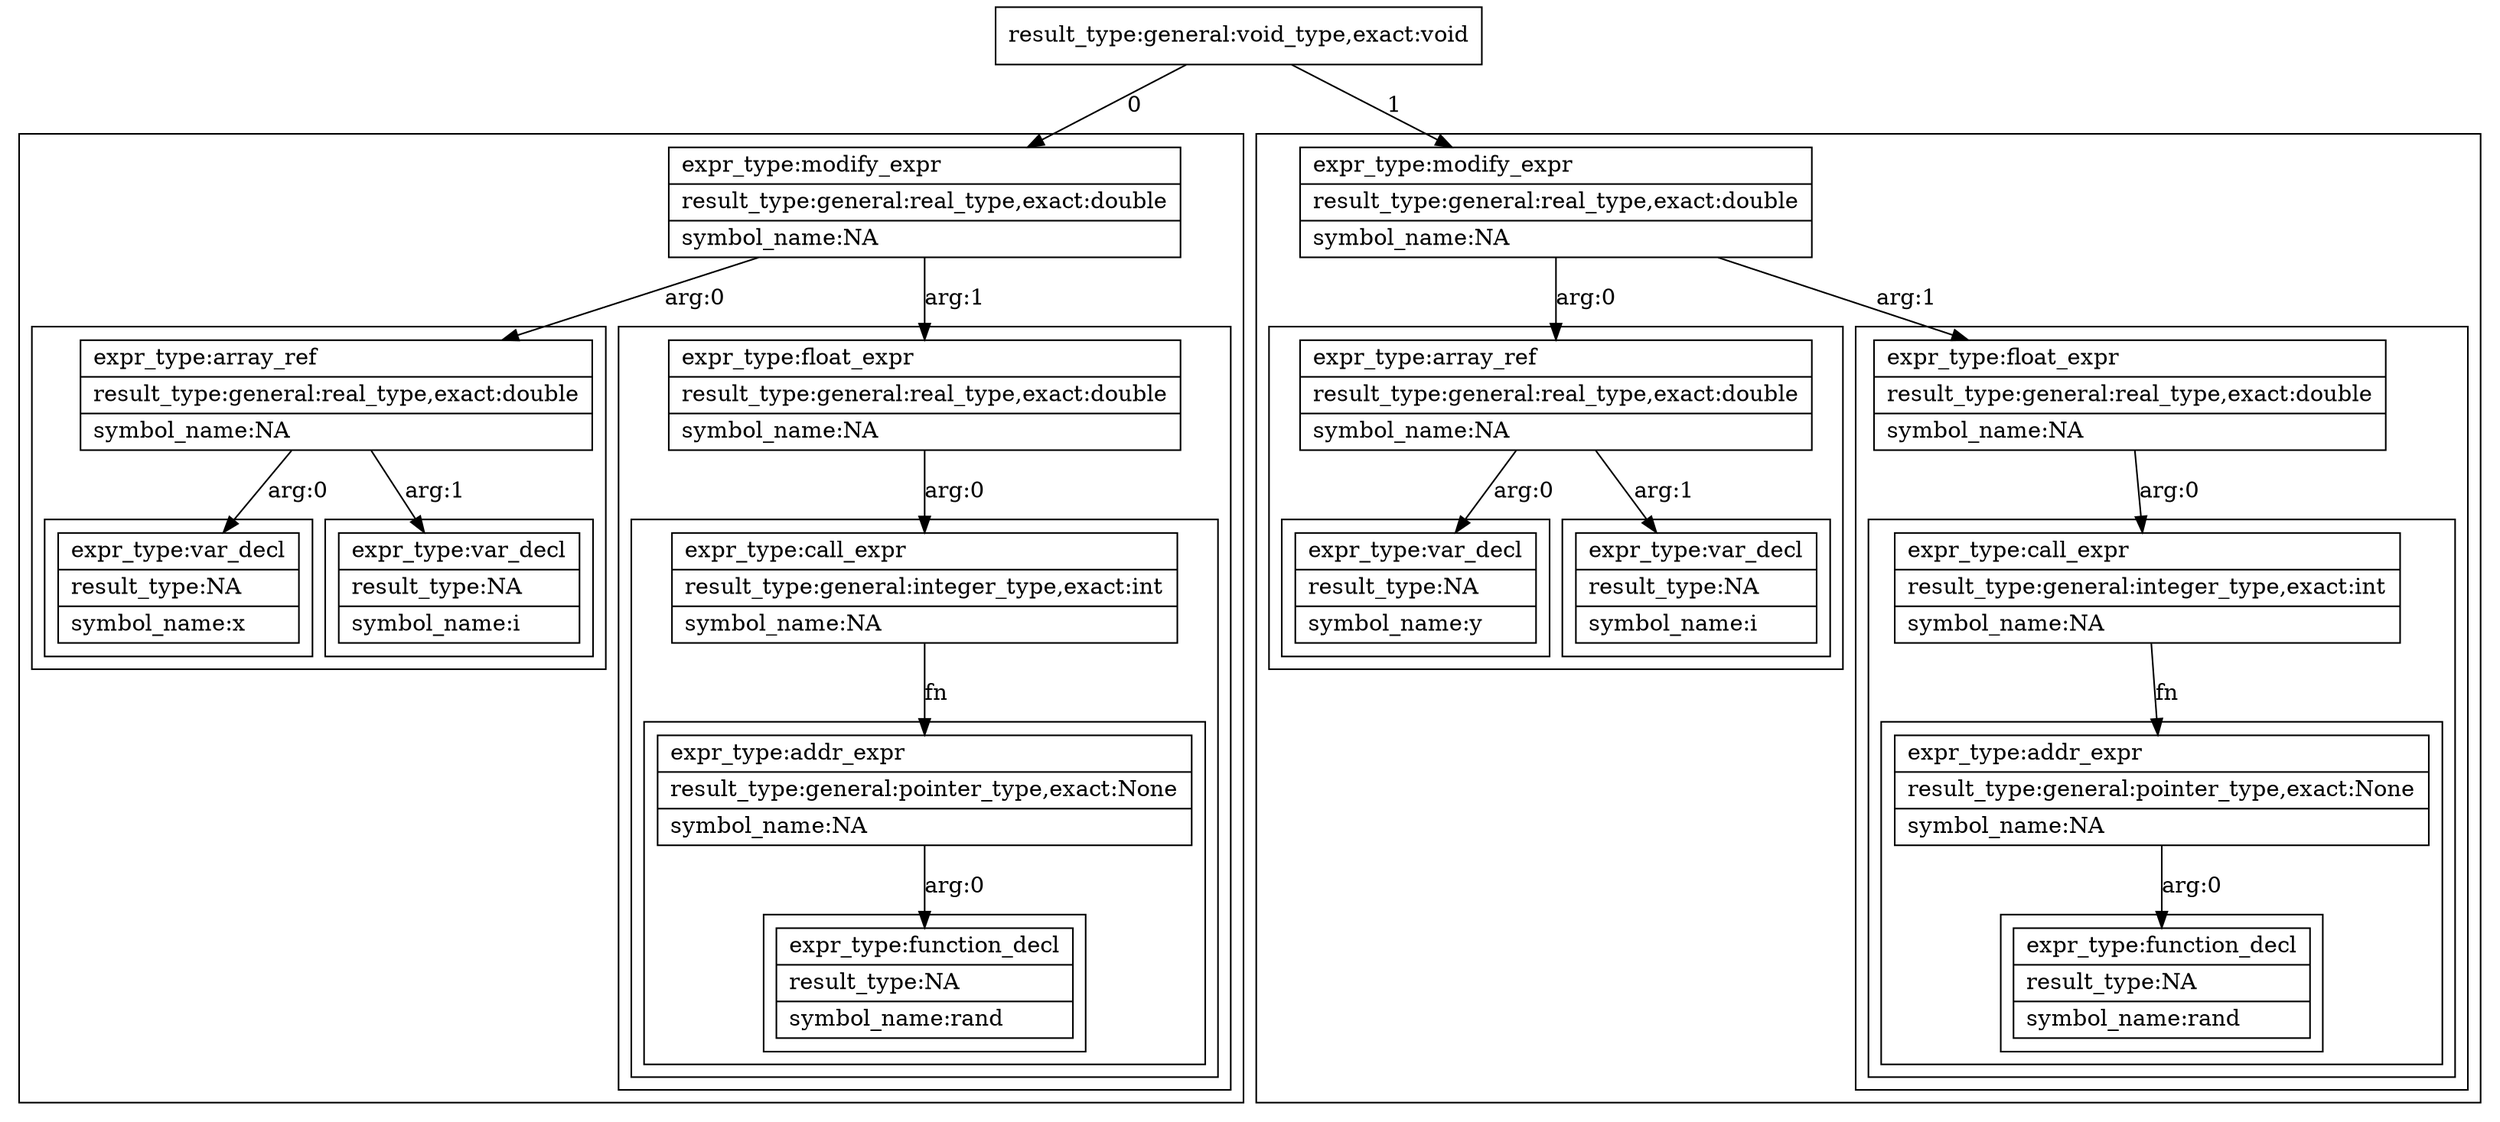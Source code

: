 digraph cluster__33{

stmt__0 [shape=record;label="{result_type:general:void_type,exact:void
}"];

subgraph cluster__16{

expr__1 [shape=record;label="{expr_type:modify_expr\l\
|result_type:general:real_type,exact:double\l\
|symbol_name:NA\l\
}"];

subgraph cluster__7{

expr__2 [shape=record;label="{expr_type:array_ref\l\
|result_type:general:real_type,exact:double\l\
|symbol_name:NA\l\
}"];

subgraph cluster__4{

expr__3 [shape=record;label="{expr_type:var_decl\l\
|result_type:NA\l\
|symbol_name:x\l\
}"];

}
expr__2  ->  expr__3 [lhead=cluster__4][label="arg:0"]

subgraph cluster__6{

expr__5 [shape=record;label="{expr_type:var_decl\l\
|result_type:NA\l\
|symbol_name:i\l\
}"];

}
expr__2  ->  expr__5 [lhead=cluster__6][label="arg:1"]

}
expr__1  ->  expr__2 [lhead=cluster__7][label="arg:0"]

subgraph cluster__15{

expr__8 [shape=record;label="{expr_type:float_expr\l\
|result_type:general:real_type,exact:double\l\
|symbol_name:NA\l\
}"];

subgraph cluster__14{

expr__9 [shape=record;label="{expr_type:call_expr\l\
|result_type:general:integer_type,exact:int\l\
|symbol_name:NA\l\
}"];

subgraph cluster__13{

expr__10 [shape=record;label="{expr_type:addr_expr\l\
|result_type:general:pointer_type,exact:None\l\
|symbol_name:NA\l\
}"];

subgraph cluster__12{

expr__11 [shape=record;label="{expr_type:function_decl\l\
|result_type:NA\l\
|symbol_name:rand\l\
}"];

}
expr__10  ->  expr__11 [lhead=cluster__12][label="arg:0"]

}
expr__9  ->  expr__10 [lhead=cluster__13][label="fn"]

}
expr__8  ->  expr__9 [lhead=cluster__14][label="arg:0"]

}
expr__1  ->  expr__8 [lhead=cluster__15][label="arg:1"]

}
stmt__0  ->  expr__1 [lhead=cluster__16][label="0"]

subgraph cluster__32{

expr__17 [shape=record;label="{expr_type:modify_expr\l\
|result_type:general:real_type,exact:double\l\
|symbol_name:NA\l\
}"];

subgraph cluster__23{

expr__18 [shape=record;label="{expr_type:array_ref\l\
|result_type:general:real_type,exact:double\l\
|symbol_name:NA\l\
}"];

subgraph cluster__20{

expr__19 [shape=record;label="{expr_type:var_decl\l\
|result_type:NA\l\
|symbol_name:y\l\
}"];

}
expr__18  ->  expr__19 [lhead=cluster__20][label="arg:0"]

subgraph cluster__22{

expr__21 [shape=record;label="{expr_type:var_decl\l\
|result_type:NA\l\
|symbol_name:i\l\
}"];

}
expr__18  ->  expr__21 [lhead=cluster__22][label="arg:1"]

}
expr__17  ->  expr__18 [lhead=cluster__23][label="arg:0"]

subgraph cluster__31{

expr__24 [shape=record;label="{expr_type:float_expr\l\
|result_type:general:real_type,exact:double\l\
|symbol_name:NA\l\
}"];

subgraph cluster__30{

expr__25 [shape=record;label="{expr_type:call_expr\l\
|result_type:general:integer_type,exact:int\l\
|symbol_name:NA\l\
}"];

subgraph cluster__29{

expr__26 [shape=record;label="{expr_type:addr_expr\l\
|result_type:general:pointer_type,exact:None\l\
|symbol_name:NA\l\
}"];

subgraph cluster__28{

expr__27 [shape=record;label="{expr_type:function_decl\l\
|result_type:NA\l\
|symbol_name:rand\l\
}"];

}
expr__26  ->  expr__27 [lhead=cluster__28][label="arg:0"]

}
expr__25  ->  expr__26 [lhead=cluster__29][label="fn"]

}
expr__24  ->  expr__25 [lhead=cluster__30][label="arg:0"]

}
expr__17  ->  expr__24 [lhead=cluster__31][label="arg:1"]

}
stmt__0  ->  expr__17 [lhead=cluster__32][label="1"]

}